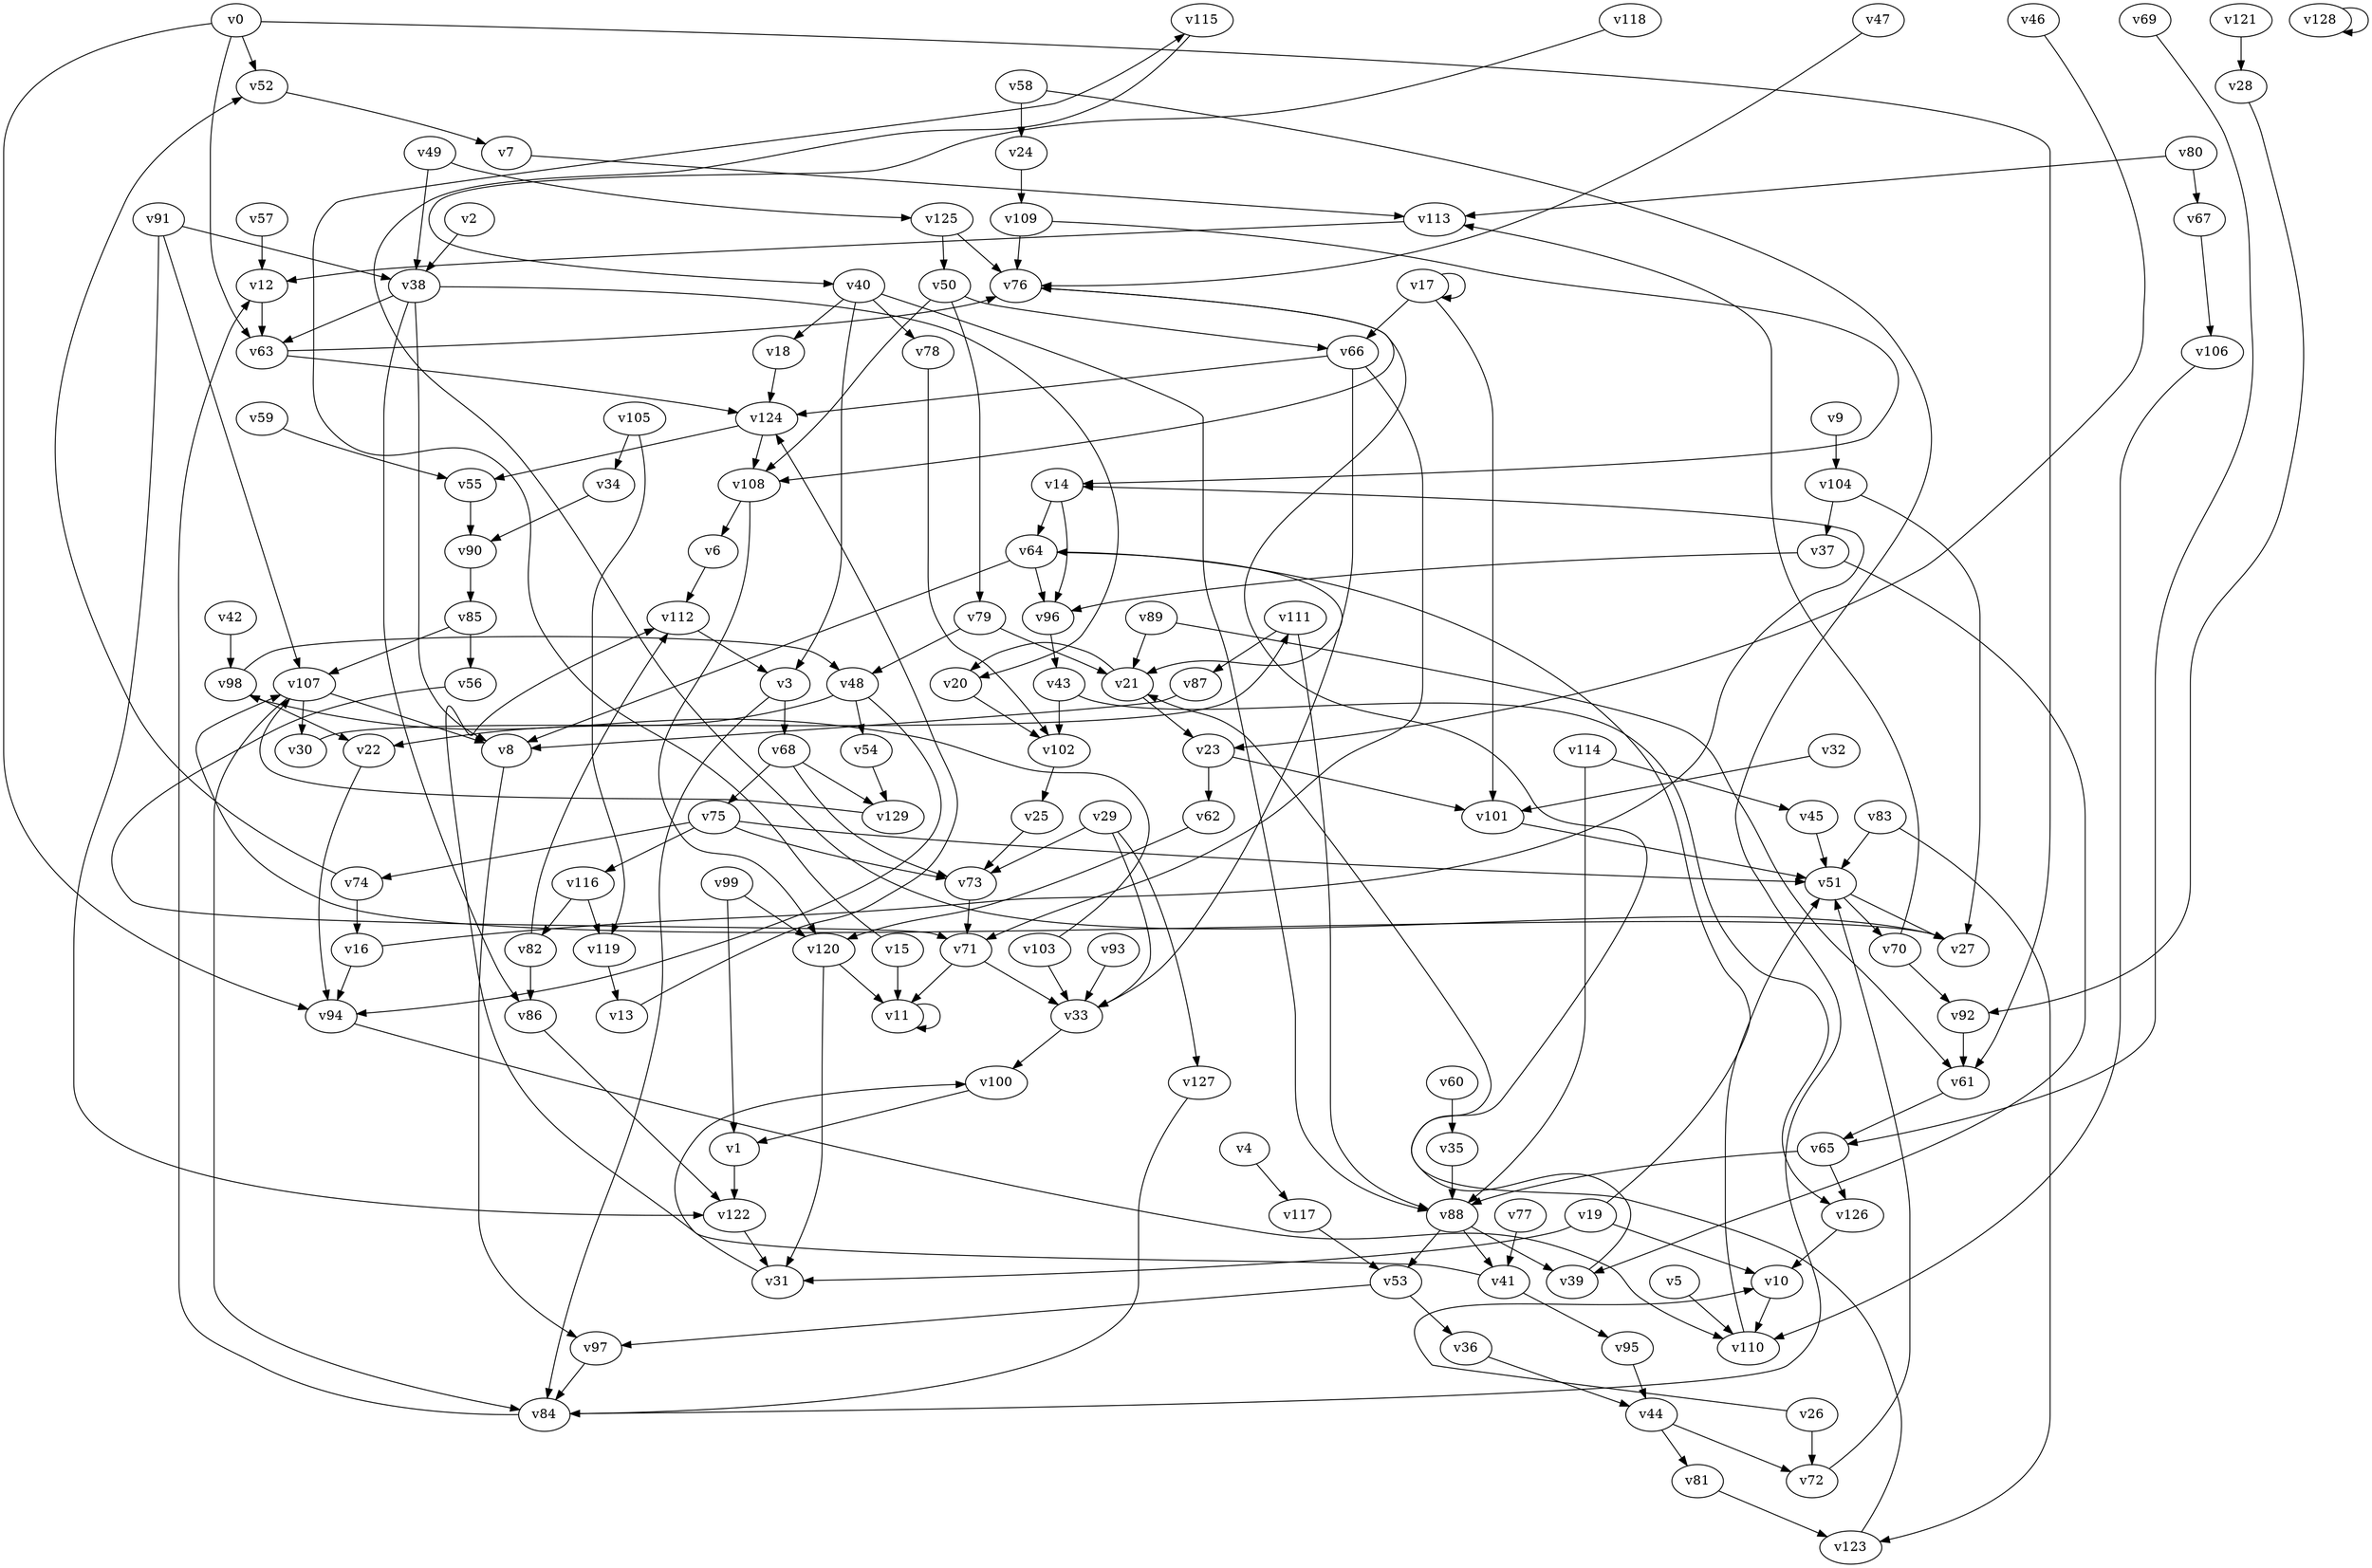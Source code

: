 // Benchmark game 193 - 130 vertices
// time_bound: 43
// targets: v45
digraph G {
    v0 [name="v0", player=0];
    v1 [name="v1", player=0];
    v2 [name="v2", player=0];
    v3 [name="v3", player=1];
    v4 [name="v4", player=0];
    v5 [name="v5", player=1];
    v6 [name="v6", player=1];
    v7 [name="v7", player=0];
    v8 [name="v8", player=0];
    v9 [name="v9", player=0];
    v10 [name="v10", player=0];
    v11 [name="v11", player=0];
    v12 [name="v12", player=1];
    v13 [name="v13", player=0];
    v14 [name="v14", player=0];
    v15 [name="v15", player=0];
    v16 [name="v16", player=1];
    v17 [name="v17", player=1];
    v18 [name="v18", player=1];
    v19 [name="v19", player=1];
    v20 [name="v20", player=0];
    v21 [name="v21", player=1];
    v22 [name="v22", player=0];
    v23 [name="v23", player=1];
    v24 [name="v24", player=1];
    v25 [name="v25", player=0];
    v26 [name="v26", player=1];
    v27 [name="v27", player=1];
    v28 [name="v28", player=0];
    v29 [name="v29", player=1];
    v30 [name="v30", player=1];
    v31 [name="v31", player=1];
    v32 [name="v32", player=0];
    v33 [name="v33", player=0];
    v34 [name="v34", player=1];
    v35 [name="v35", player=1];
    v36 [name="v36", player=1];
    v37 [name="v37", player=0];
    v38 [name="v38", player=1];
    v39 [name="v39", player=1];
    v40 [name="v40", player=1];
    v41 [name="v41", player=0];
    v42 [name="v42", player=0];
    v43 [name="v43", player=1];
    v44 [name="v44", player=1];
    v45 [name="v45", player=1, target=1];
    v46 [name="v46", player=0];
    v47 [name="v47", player=0];
    v48 [name="v48", player=1];
    v49 [name="v49", player=0];
    v50 [name="v50", player=0];
    v51 [name="v51", player=1];
    v52 [name="v52", player=1];
    v53 [name="v53", player=0];
    v54 [name="v54", player=1];
    v55 [name="v55", player=0];
    v56 [name="v56", player=0];
    v57 [name="v57", player=1];
    v58 [name="v58", player=1];
    v59 [name="v59", player=1];
    v60 [name="v60", player=1];
    v61 [name="v61", player=0];
    v62 [name="v62", player=1];
    v63 [name="v63", player=0];
    v64 [name="v64", player=0];
    v65 [name="v65", player=1];
    v66 [name="v66", player=0];
    v67 [name="v67", player=0];
    v68 [name="v68", player=1];
    v69 [name="v69", player=0];
    v70 [name="v70", player=1];
    v71 [name="v71", player=0];
    v72 [name="v72", player=0];
    v73 [name="v73", player=0];
    v74 [name="v74", player=0];
    v75 [name="v75", player=1];
    v76 [name="v76", player=0];
    v77 [name="v77", player=1];
    v78 [name="v78", player=1];
    v79 [name="v79", player=1];
    v80 [name="v80", player=0];
    v81 [name="v81", player=0];
    v82 [name="v82", player=0];
    v83 [name="v83", player=0];
    v84 [name="v84", player=0];
    v85 [name="v85", player=0];
    v86 [name="v86", player=0];
    v87 [name="v87", player=1];
    v88 [name="v88", player=0];
    v89 [name="v89", player=1];
    v90 [name="v90", player=1];
    v91 [name="v91", player=1];
    v92 [name="v92", player=1];
    v93 [name="v93", player=1];
    v94 [name="v94", player=0];
    v95 [name="v95", player=0];
    v96 [name="v96", player=1];
    v97 [name="v97", player=1];
    v98 [name="v98", player=0];
    v99 [name="v99", player=0];
    v100 [name="v100", player=0];
    v101 [name="v101", player=1];
    v102 [name="v102", player=0];
    v103 [name="v103", player=0];
    v104 [name="v104", player=0];
    v105 [name="v105", player=1];
    v106 [name="v106", player=0];
    v107 [name="v107", player=0];
    v108 [name="v108", player=1];
    v109 [name="v109", player=0];
    v110 [name="v110", player=1];
    v111 [name="v111", player=1];
    v112 [name="v112", player=0];
    v113 [name="v113", player=1];
    v114 [name="v114", player=1];
    v115 [name="v115", player=0];
    v116 [name="v116", player=1];
    v117 [name="v117", player=1];
    v118 [name="v118", player=0];
    v119 [name="v119", player=1];
    v120 [name="v120", player=0];
    v121 [name="v121", player=0];
    v122 [name="v122", player=0];
    v123 [name="v123", player=0];
    v124 [name="v124", player=1];
    v125 [name="v125", player=0];
    v126 [name="v126", player=0];
    v127 [name="v127", player=1];
    v128 [name="v128", player=0];
    v129 [name="v129", player=1];

    v0 -> v94;
    v1 -> v122;
    v2 -> v38;
    v3 -> v68;
    v4 -> v117;
    v5 -> v110;
    v6 -> v112;
    v7 -> v113;
    v8 -> v97;
    v9 -> v104;
    v10 -> v110;
    v11 -> v11 [constraint="t < 8"];
    v12 -> v63;
    v13 -> v124;
    v14 -> v64;
    v15 -> v115 [constraint="t mod 2 == 1"];
    v16 -> v14 [constraint="t mod 2 == 0"];
    v17 -> v17;
    v18 -> v124;
    v19 -> v64 [constraint="t < 9"];
    v20 -> v102;
    v21 -> v20 [constraint="t >= 4"];
    v22 -> v94;
    v23 -> v101;
    v24 -> v109;
    v25 -> v73;
    v26 -> v10 [constraint="t < 15"];
    v27 -> v107 [constraint="t mod 4 == 2"];
    v28 -> v92 [constraint="t mod 2 == 1"];
    v29 -> v73;
    v30 -> v111 [constraint="t >= 4"];
    v31 -> v112;
    v32 -> v101;
    v33 -> v100;
    v34 -> v90;
    v35 -> v88;
    v36 -> v44;
    v37 -> v39;
    v38 -> v20 [constraint="t >= 2"];
    v39 -> v76 [constraint="t < 8"];
    v40 -> v88;
    v41 -> v100 [constraint="t >= 1"];
    v42 -> v98;
    v43 -> v126 [constraint="t < 9"];
    v44 -> v81;
    v45 -> v51;
    v46 -> v23 [constraint="t < 7"];
    v47 -> v76 [constraint="t mod 3 == 2"];
    v48 -> v22;
    v49 -> v125;
    v50 -> v108;
    v51 -> v70;
    v52 -> v7;
    v53 -> v36;
    v54 -> v129;
    v55 -> v90;
    v56 -> v71 [constraint="t >= 2"];
    v57 -> v12;
    v58 -> v84 [constraint="t < 9"];
    v59 -> v55;
    v60 -> v35;
    v61 -> v65;
    v62 -> v120;
    v63 -> v76 [constraint="t < 5"];
    v64 -> v21 [constraint="t >= 2"];
    v65 -> v88;
    v66 -> v71;
    v67 -> v106;
    v68 -> v129;
    v69 -> v65 [constraint="t < 9"];
    v70 -> v92;
    v71 -> v11;
    v72 -> v51;
    v73 -> v71;
    v74 -> v16;
    v75 -> v51;
    v76 -> v108 [constraint="t < 7"];
    v77 -> v41;
    v78 -> v102;
    v79 -> v21;
    v80 -> v67;
    v81 -> v123;
    v82 -> v86;
    v83 -> v51;
    v84 -> v12;
    v85 -> v107;
    v86 -> v122 [constraint="t >= 4"];
    v87 -> v8;
    v88 -> v39;
    v89 -> v61 [constraint="t >= 3"];
    v90 -> v85;
    v91 -> v38;
    v92 -> v61;
    v93 -> v33;
    v94 -> v110 [constraint="t >= 5"];
    v95 -> v44;
    v96 -> v43;
    v97 -> v84;
    v98 -> v48 [constraint="t < 10"];
    v99 -> v1;
    v100 -> v1;
    v101 -> v51;
    v102 -> v25;
    v103 -> v98 [constraint="t mod 4 == 3"];
    v104 -> v27;
    v105 -> v34;
    v106 -> v110;
    v107 -> v8;
    v108 -> v6;
    v109 -> v14 [constraint="t >= 4"];
    v110 -> v51;
    v111 -> v87;
    v112 -> v3;
    v113 -> v12;
    v114 -> v45;
    v115 -> v27 [constraint="t < 8"];
    v116 -> v82;
    v117 -> v53;
    v118 -> v40 [constraint="t < 13"];
    v119 -> v13;
    v120 -> v31;
    v121 -> v28;
    v122 -> v31;
    v123 -> v21 [constraint="t < 15"];
    v124 -> v108;
    v125 -> v76;
    v126 -> v10;
    v127 -> v84;
    v128 -> v128 [constraint="t mod 2 == 1"];
    v129 -> v107 [constraint="t < 6"];
    v17 -> v101;
    v99 -> v120;
    v26 -> v72;
    v0 -> v63;
    v109 -> v76;
    v14 -> v96;
    v44 -> v72;
    v43 -> v102;
    v107 -> v30;
    v0 -> v52;
    v17 -> v66;
    v64 -> v96;
    v111 -> v88;
    v105 -> v119;
    v15 -> v11;
    v71 -> v33;
    v41 -> v95;
    v53 -> v97;
    v58 -> v24;
    v74 -> v52;
    v40 -> v18;
    v125 -> v50;
    v3 -> v84;
    v91 -> v122;
    v103 -> v33;
    v23 -> v62;
    v48 -> v54;
    v37 -> v96;
    v51 -> v27;
    v107 -> v84;
    v124 -> v55;
    v49 -> v38;
    v48 -> v94;
    v19 -> v31;
    v91 -> v107;
    v50 -> v66;
    v65 -> v126;
    v70 -> v113;
    v98 -> v22;
    v64 -> v8;
    v38 -> v8;
    v82 -> v112;
    v38 -> v63;
    v75 -> v74;
    v63 -> v124;
    v89 -> v21;
    v80 -> v113;
    v108 -> v120;
    v116 -> v119;
    v68 -> v75;
    v29 -> v127;
    v38 -> v86;
    v120 -> v11;
    v66 -> v124;
    v75 -> v116;
    v29 -> v33;
    v79 -> v48;
    v68 -> v73;
    v88 -> v41;
    v21 -> v23;
    v88 -> v53;
    v83 -> v123;
    v0 -> v61;
    v19 -> v10;
    v104 -> v37;
    v40 -> v3;
    v114 -> v88;
    v75 -> v73;
    v66 -> v33;
    v16 -> v94;
    v50 -> v79;
    v85 -> v56;
    v40 -> v78;
}
